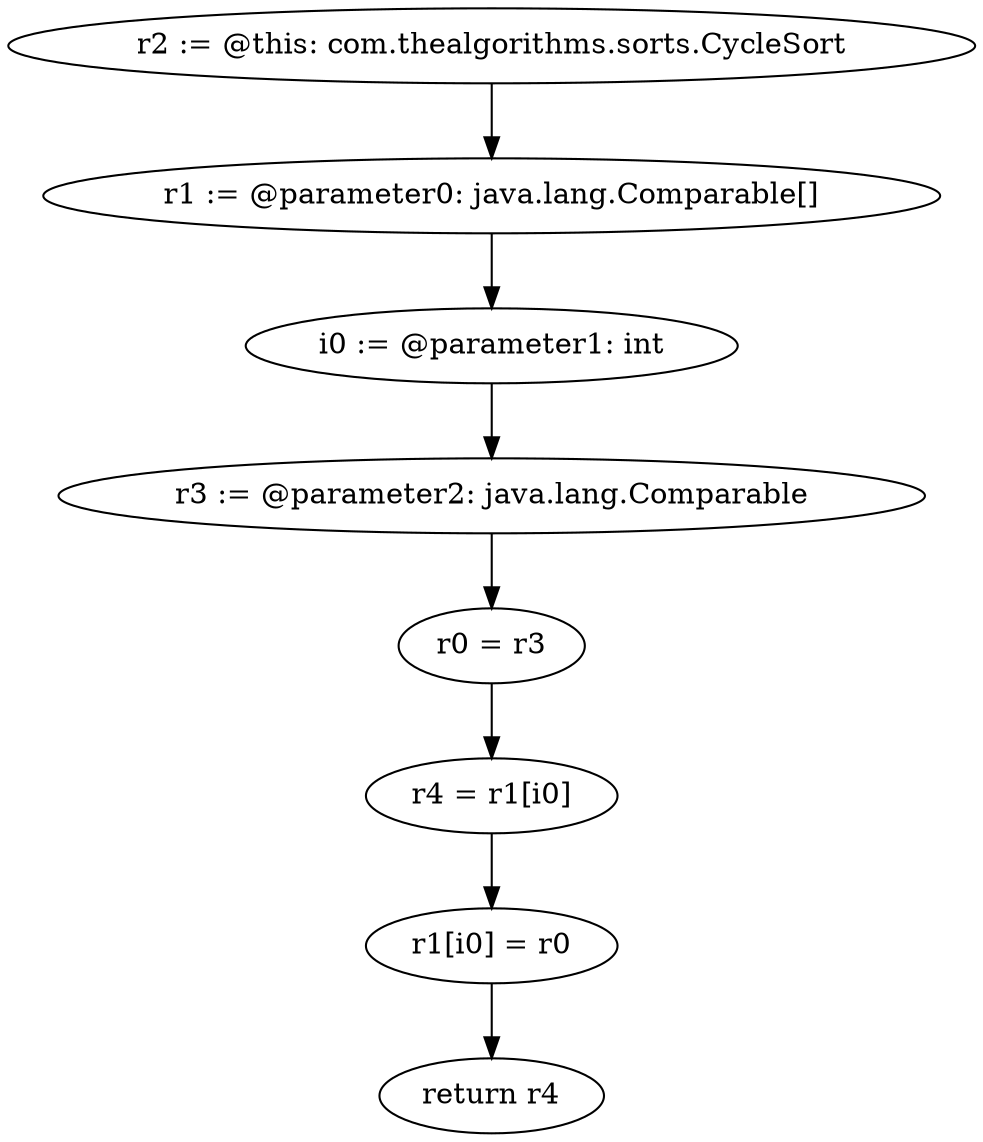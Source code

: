 digraph "unitGraph" {
    "r2 := @this: com.thealgorithms.sorts.CycleSort"
    "r1 := @parameter0: java.lang.Comparable[]"
    "i0 := @parameter1: int"
    "r3 := @parameter2: java.lang.Comparable"
    "r0 = r3"
    "r4 = r1[i0]"
    "r1[i0] = r0"
    "return r4"
    "r2 := @this: com.thealgorithms.sorts.CycleSort"->"r1 := @parameter0: java.lang.Comparable[]";
    "r1 := @parameter0: java.lang.Comparable[]"->"i0 := @parameter1: int";
    "i0 := @parameter1: int"->"r3 := @parameter2: java.lang.Comparable";
    "r3 := @parameter2: java.lang.Comparable"->"r0 = r3";
    "r0 = r3"->"r4 = r1[i0]";
    "r4 = r1[i0]"->"r1[i0] = r0";
    "r1[i0] = r0"->"return r4";
}
